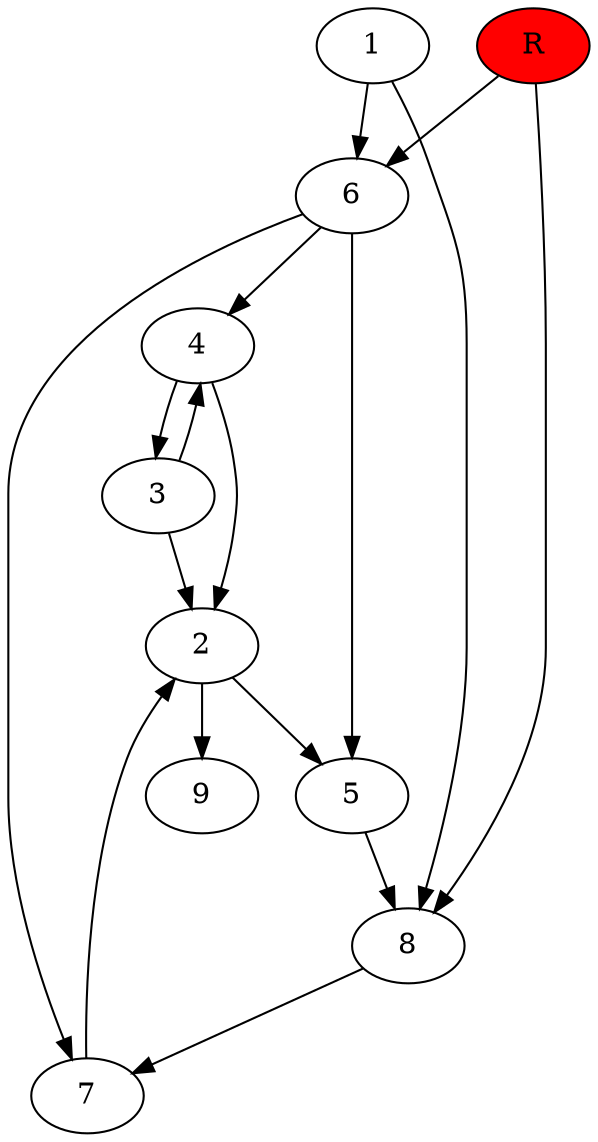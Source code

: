 digraph prb37716 {
	1
	2
	3
	4
	5
	6
	7
	8
	R [fillcolor="#ff0000" style=filled]
	1 -> 6
	1 -> 8
	2 -> 5
	2 -> 9
	3 -> 2
	3 -> 4
	4 -> 2
	4 -> 3
	5 -> 8
	6 -> 4
	6 -> 5
	6 -> 7
	7 -> 2
	8 -> 7
	R -> 6
	R -> 8
}
